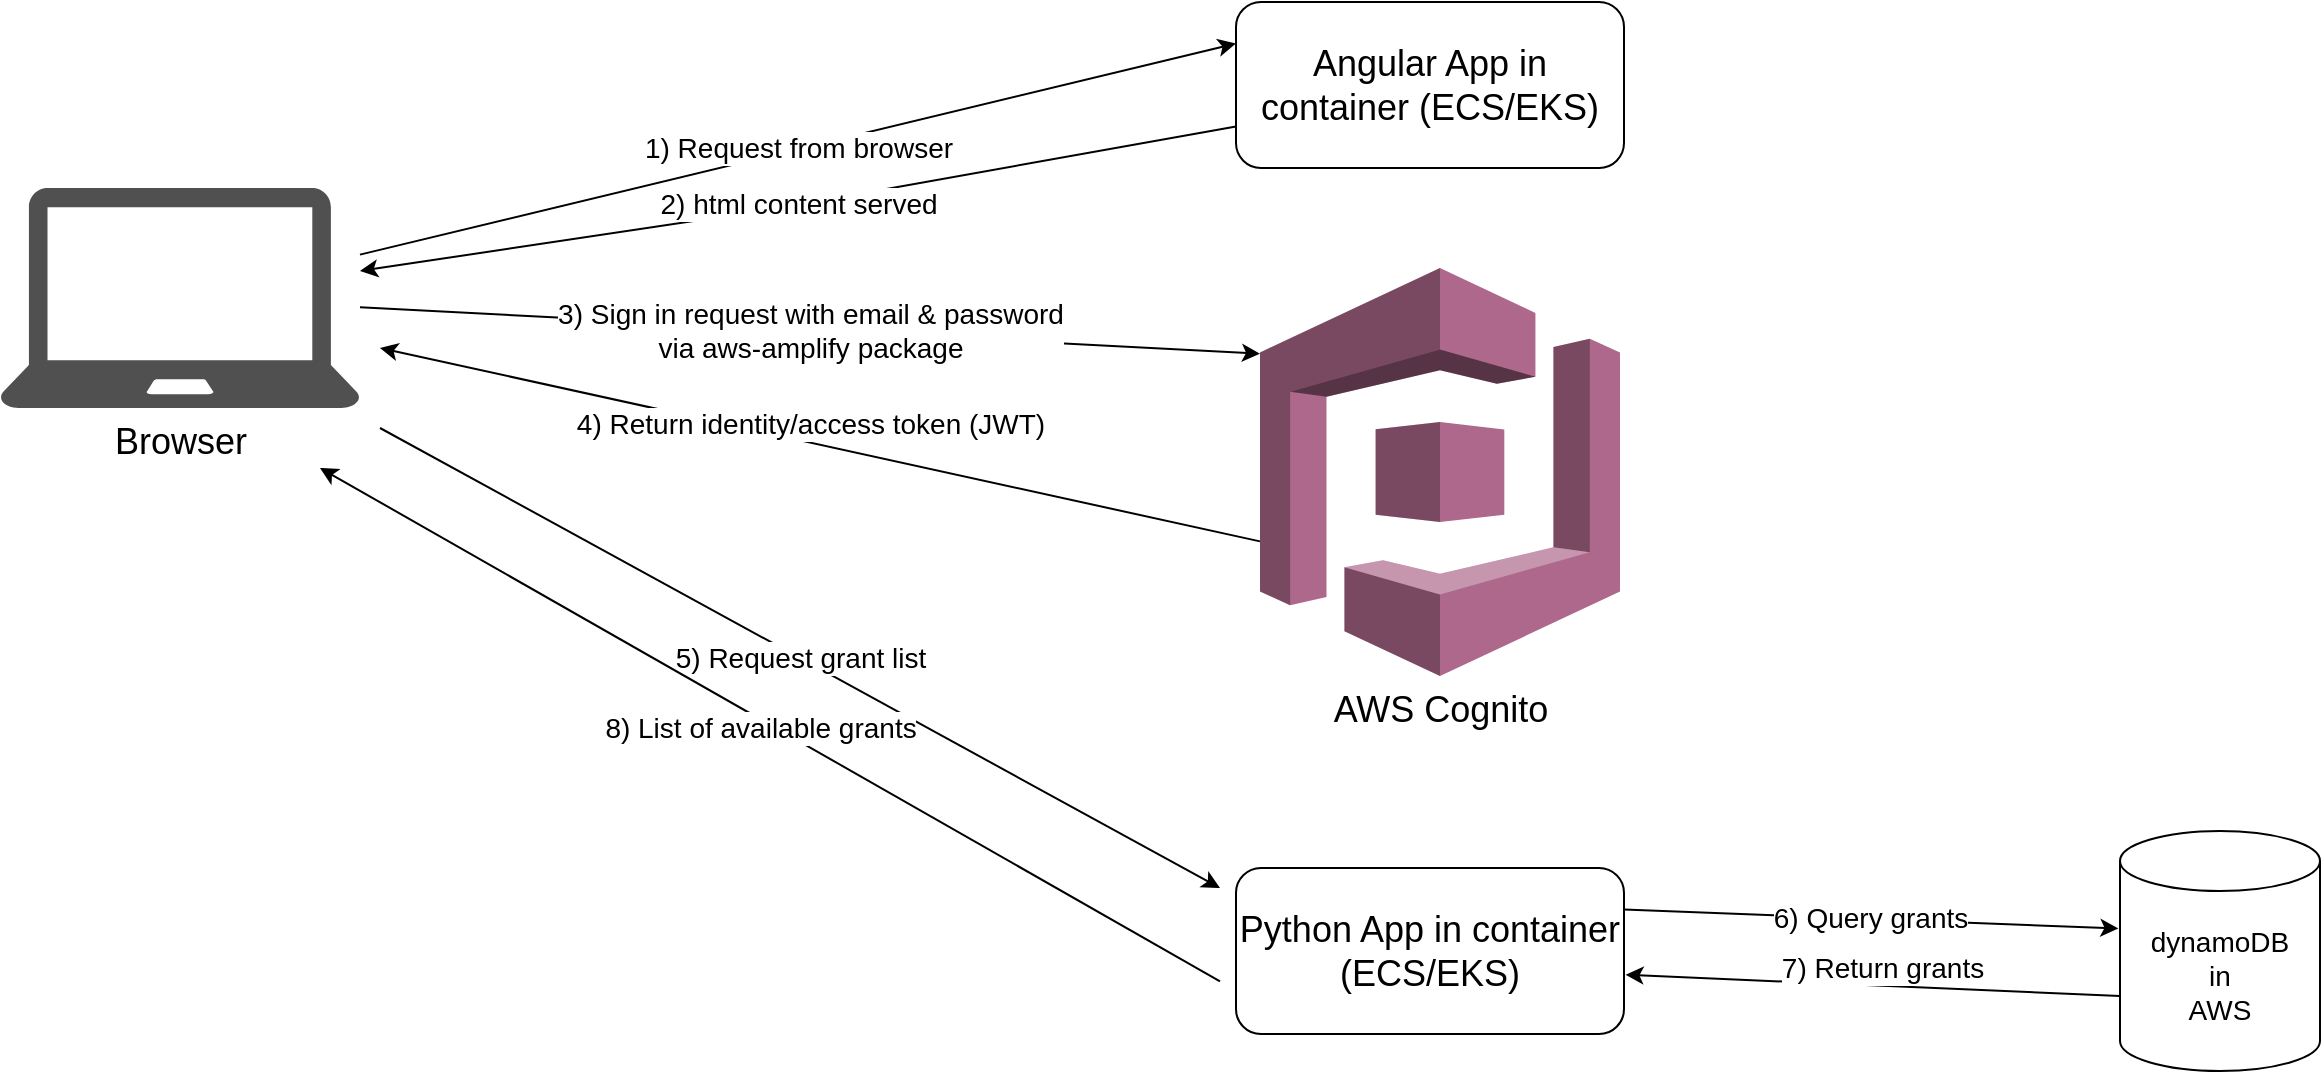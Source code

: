 <mxfile version="20.8.5" type="device"><diagram id="YlzLhcQWxAUQ3gBFCEiU" name="Page-1"><mxGraphModel dx="1632" dy="573" grid="1" gridSize="10" guides="1" tooltips="1" connect="1" arrows="1" fold="1" page="1" pageScale="1" pageWidth="291" pageHeight="413" math="0" shadow="0"><root><mxCell id="0"/><mxCell id="1" parent="0"/><mxCell id="l44unxcKQRLdP2erPGSA-1" value="&lt;font style=&quot;font-size: 18px;&quot;&gt;Browser&lt;/font&gt;" style="sketch=0;pointerEvents=1;shadow=0;dashed=0;html=1;strokeColor=none;fillColor=#505050;labelPosition=center;verticalLabelPosition=bottom;verticalAlign=top;outlineConnect=0;align=center;shape=mxgraph.office.devices.laptop;" parent="1" vertex="1"><mxGeometry x="-360" y="130" width="180" height="110" as="geometry"/></mxCell><mxCell id="l44unxcKQRLdP2erPGSA-2" value="&lt;font style=&quot;font-size: 18px;&quot;&gt;Angular App in container (ECS/EKS)&lt;/font&gt;" style="rounded=1;whiteSpace=wrap;html=1;" parent="1" vertex="1"><mxGeometry x="258" y="37" width="194" height="83" as="geometry"/></mxCell><mxCell id="l44unxcKQRLdP2erPGSA-3" value="&lt;font style=&quot;font-size: 14px;&quot;&gt;1) Request from browser&lt;/font&gt;" style="endArrow=classic;html=1;rounded=0;entryX=0;entryY=0.25;entryDx=0;entryDy=0;" parent="1" source="l44unxcKQRLdP2erPGSA-1" target="l44unxcKQRLdP2erPGSA-2" edge="1"><mxGeometry width="50" height="50" relative="1" as="geometry"><mxPoint x="-110" y="127" as="sourcePoint"/><mxPoint x="70" y="107" as="targetPoint"/></mxGeometry></mxCell><mxCell id="l44unxcKQRLdP2erPGSA-4" value="&lt;font style=&quot;font-size: 14px;&quot;&gt;2) html content served&lt;/font&gt;" style="endArrow=classic;html=1;rounded=0;exitX=0;exitY=0.75;exitDx=0;exitDy=0;" parent="1" source="l44unxcKQRLdP2erPGSA-2" target="l44unxcKQRLdP2erPGSA-1" edge="1"><mxGeometry width="50" height="50" relative="1" as="geometry"><mxPoint x="60" y="126" as="sourcePoint"/><mxPoint x="-130" y="150" as="targetPoint"/><Array as="points"><mxPoint x="30" y="140"/></Array></mxGeometry></mxCell><mxCell id="l44unxcKQRLdP2erPGSA-5" value="&lt;font style=&quot;font-size: 18px;&quot;&gt;AWS Cognito&lt;/font&gt;" style="outlineConnect=0;dashed=0;verticalLabelPosition=bottom;verticalAlign=top;align=center;html=1;shape=mxgraph.aws3.cognito;fillColor=#AD688B;gradientColor=none;points=[[0,0.17,0,0,0],[0,0.21,0,0,0],[0,0.33,0,0,0],[0,0.5,0,0,0],[0,0.67,0,0,0],[0,0.79,0,0,0],[0,0.83,0,0,0],[0.5,0,0,0,0],[0.5,1,0,0,0],[1,0.21,0,0,0],[1,0.5,0,0,0],[1,0.79,0,0,0]];" parent="1" vertex="1"><mxGeometry x="270" y="170" width="180" height="204" as="geometry"/></mxCell><mxCell id="l44unxcKQRLdP2erPGSA-6" value="&lt;font style=&quot;font-size: 14px;&quot;&gt;3) Sign in request with email &amp;amp; password &lt;br&gt;via aws-amplify package&lt;/font&gt;" style="endArrow=classic;html=1;rounded=0;entryX=0;entryY=0.21;entryDx=0;entryDy=0;entryPerimeter=0;" parent="1" source="l44unxcKQRLdP2erPGSA-1" target="l44unxcKQRLdP2erPGSA-5" edge="1"><mxGeometry width="50" height="50" relative="1" as="geometry"><mxPoint x="-130" y="180" as="sourcePoint"/><mxPoint x="100" y="220" as="targetPoint"/></mxGeometry></mxCell><mxCell id="l44unxcKQRLdP2erPGSA-14" value="&lt;font style=&quot;font-size: 14px;&quot;&gt;4) Return identity/access token (JWT)&lt;/font&gt;" style="endArrow=classic;html=1;rounded=0;exitX=0;exitY=0.67;exitDx=0;exitDy=0;exitPerimeter=0;" parent="1" edge="1" source="l44unxcKQRLdP2erPGSA-5"><mxGeometry x="0.031" y="-9" width="50" height="50" relative="1" as="geometry"><mxPoint x="270" y="280" as="sourcePoint"/><mxPoint x="-170" y="210" as="targetPoint"/><Array as="points"/><mxPoint as="offset"/></mxGeometry></mxCell><mxCell id="S0tt3UmnH03JjVmIEhAe-1" value="&lt;font style=&quot;font-size: 18px;&quot;&gt;Python App in container (ECS/EKS)&lt;/font&gt;" style="rounded=1;whiteSpace=wrap;html=1;" vertex="1" parent="1"><mxGeometry x="258" y="470" width="194" height="83" as="geometry"/></mxCell><mxCell id="S0tt3UmnH03JjVmIEhAe-2" value="&lt;font style=&quot;font-size: 14px;&quot;&gt;5) Request grant list&lt;/font&gt;" style="endArrow=classic;html=1;rounded=0;" edge="1" parent="1"><mxGeometry width="50" height="50" relative="1" as="geometry"><mxPoint x="-170" y="250" as="sourcePoint"/><mxPoint x="250" y="480" as="targetPoint"/></mxGeometry></mxCell><mxCell id="S0tt3UmnH03JjVmIEhAe-3" value="&lt;font style=&quot;font-size: 14px;&quot;&gt;8) List of available grants&lt;/font&gt;" style="endArrow=classic;html=1;rounded=0;exitX=0;exitY=0.67;exitDx=0;exitDy=0;exitPerimeter=0;" edge="1" parent="1"><mxGeometry x="0.014" y="4" width="50" height="50" relative="1" as="geometry"><mxPoint x="250" y="526.68" as="sourcePoint"/><mxPoint x="-200" y="270" as="targetPoint"/><Array as="points"/><mxPoint as="offset"/></mxGeometry></mxCell><mxCell id="S0tt3UmnH03JjVmIEhAe-4" value="dynamoDB&lt;br&gt;in&lt;br&gt;AWS" style="shape=cylinder3;whiteSpace=wrap;html=1;boundedLbl=1;backgroundOutline=1;size=15;fontSize=14;" vertex="1" parent="1"><mxGeometry x="700" y="451.5" width="100" height="120" as="geometry"/></mxCell><mxCell id="S0tt3UmnH03JjVmIEhAe-5" value="6) Query grants" style="endArrow=classic;html=1;rounded=0;fontSize=14;exitX=1;exitY=0.25;exitDx=0;exitDy=0;entryX=-0.008;entryY=0.406;entryDx=0;entryDy=0;entryPerimeter=0;" edge="1" parent="1" source="S0tt3UmnH03JjVmIEhAe-1" target="S0tt3UmnH03JjVmIEhAe-4"><mxGeometry width="50" height="50" relative="1" as="geometry"><mxPoint x="480" y="390" as="sourcePoint"/><mxPoint x="530" y="340" as="targetPoint"/></mxGeometry></mxCell><mxCell id="S0tt3UmnH03JjVmIEhAe-6" value="" style="endArrow=classic;html=1;rounded=0;fontSize=14;exitX=0;exitY=0;exitDx=0;exitDy=82.5;exitPerimeter=0;entryX=1.004;entryY=0.643;entryDx=0;entryDy=0;entryPerimeter=0;" edge="1" parent="1" source="S0tt3UmnH03JjVmIEhAe-4" target="S0tt3UmnH03JjVmIEhAe-1"><mxGeometry width="50" height="50" relative="1" as="geometry"><mxPoint x="480" y="390" as="sourcePoint"/><mxPoint x="530" y="340" as="targetPoint"/></mxGeometry></mxCell><mxCell id="S0tt3UmnH03JjVmIEhAe-7" value="7) Return grants" style="edgeLabel;html=1;align=center;verticalAlign=middle;resizable=0;points=[];fontSize=14;" vertex="1" connectable="0" parent="S0tt3UmnH03JjVmIEhAe-6"><mxGeometry x="0.161" y="3" relative="1" as="geometry"><mxPoint x="24" y="-11" as="offset"/></mxGeometry></mxCell></root></mxGraphModel></diagram></mxfile>